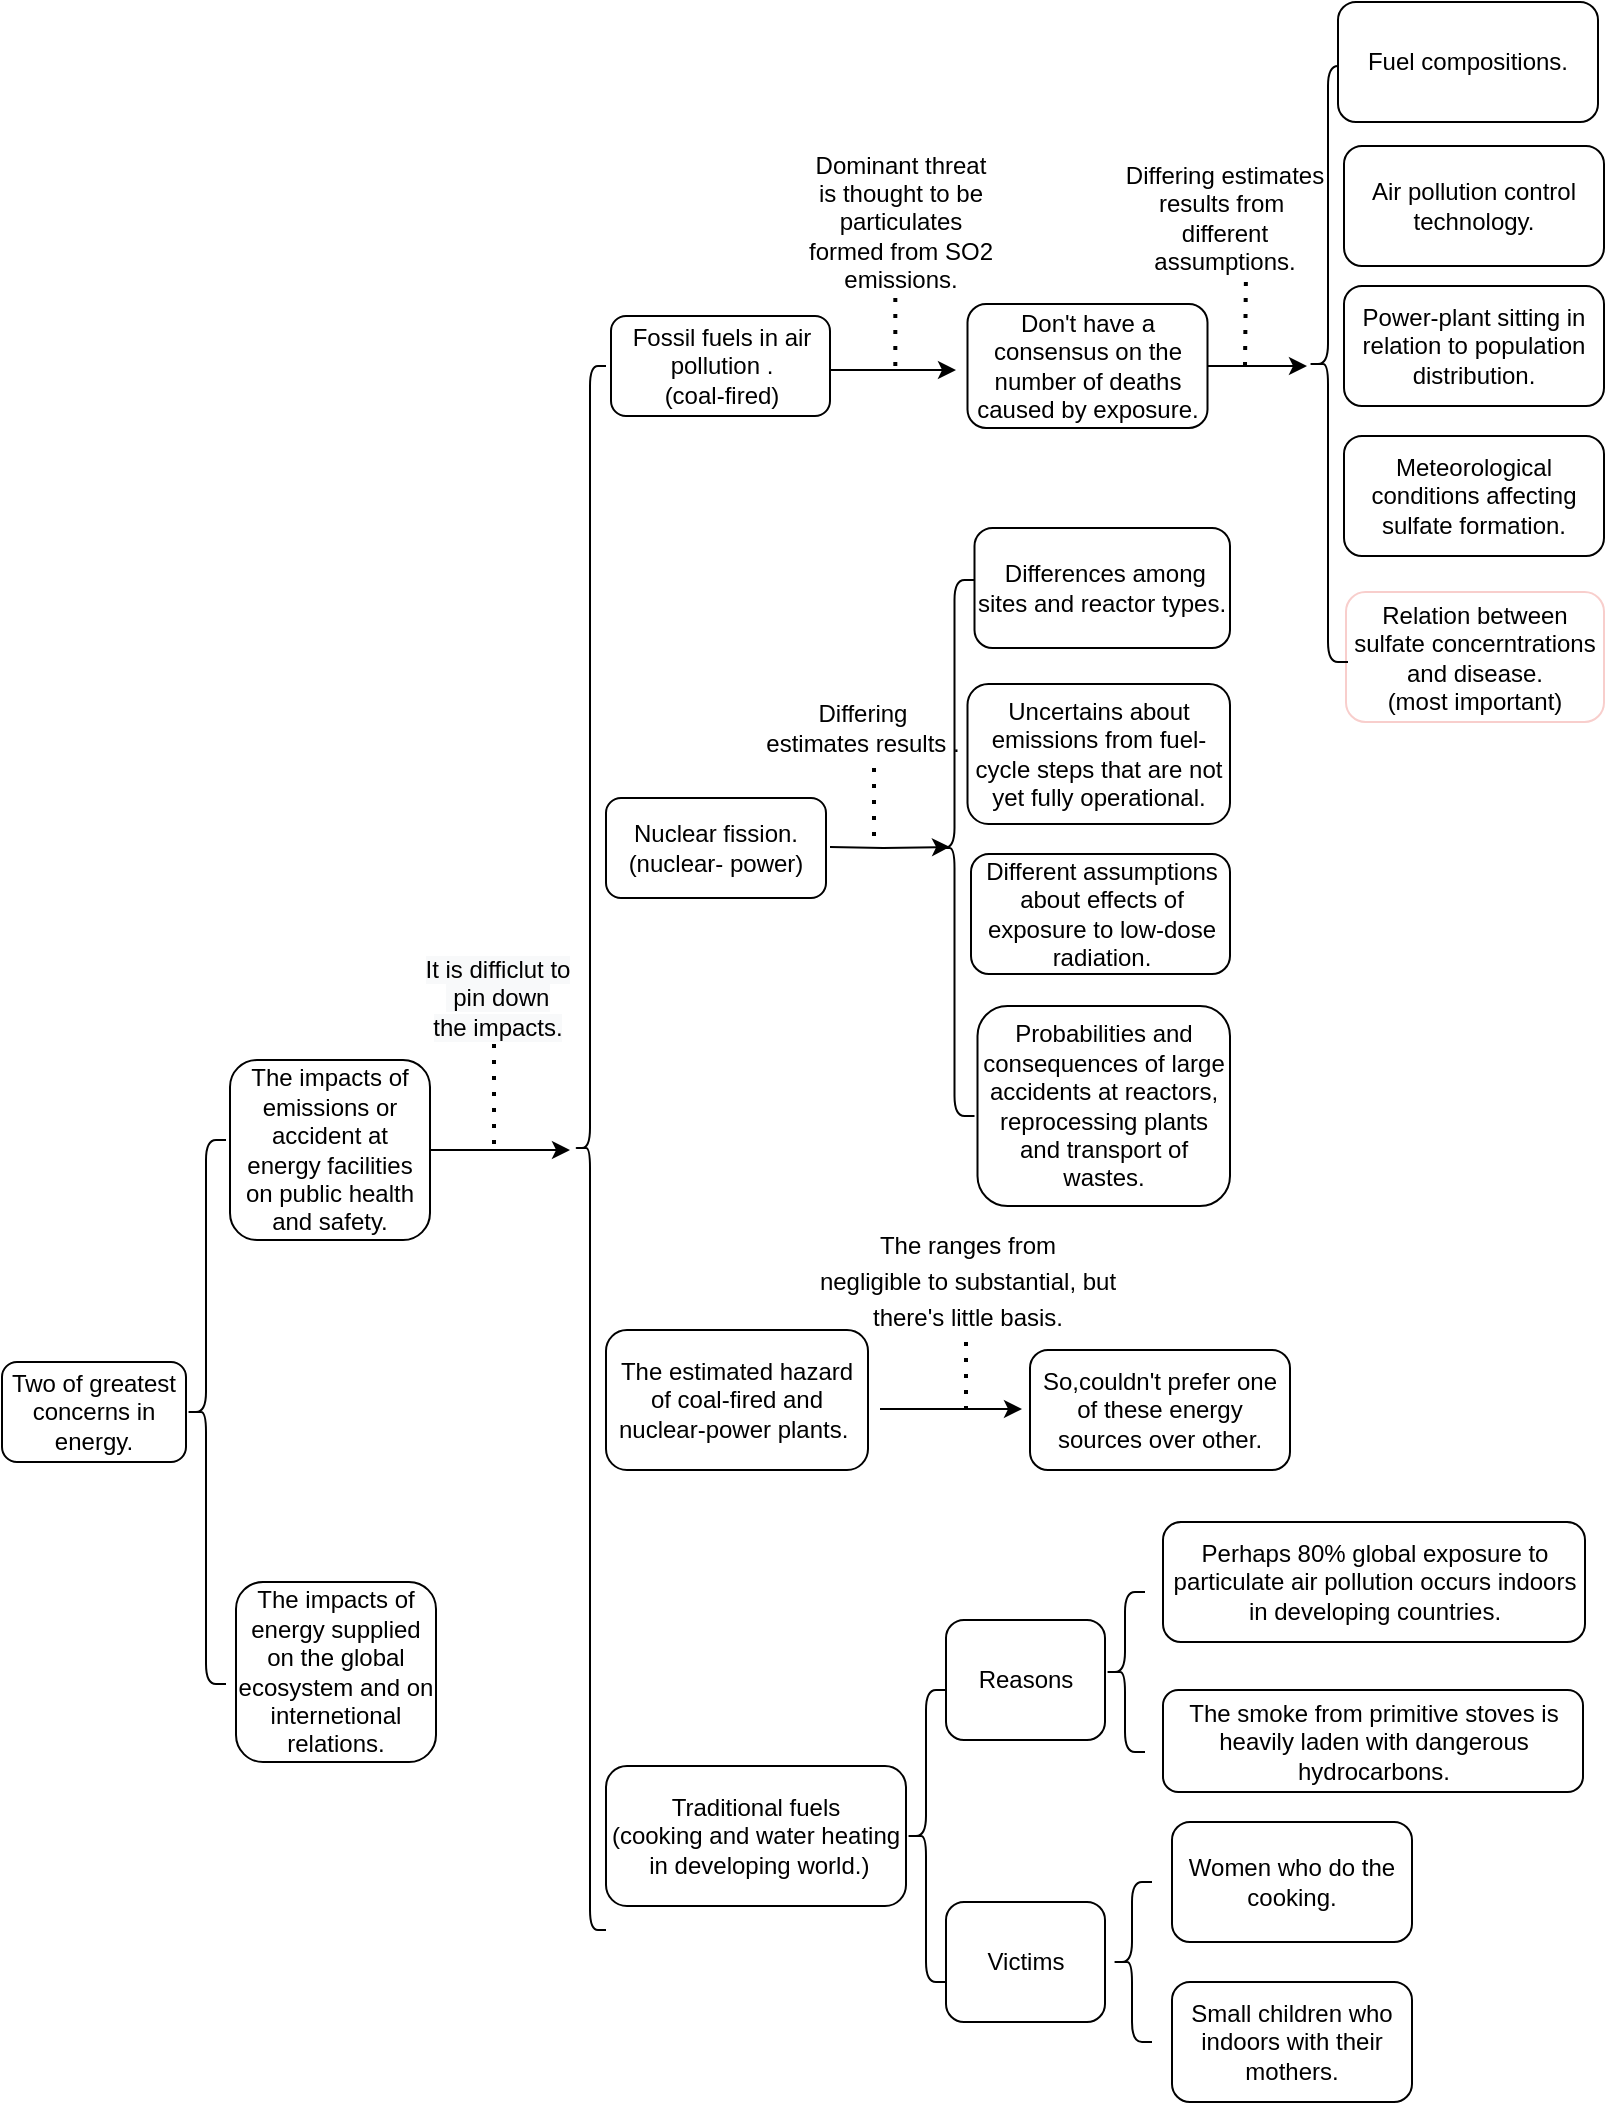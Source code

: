 <mxfile version="13.10.1" type="github">
  <diagram id="HV86x6wX_cSF6RMlQHs8" name="Page-1">
    <mxGraphModel dx="1231" dy="437" grid="1" gridSize="10" guides="1" tooltips="1" connect="1" arrows="1" fold="1" page="1" pageScale="1" pageWidth="827" pageHeight="1169" math="0" shadow="0">
      <root>
        <mxCell id="0" />
        <mxCell id="1" parent="0" />
        <mxCell id="3WgbJdYwUAd_oNcYUVg1-132" value="" style="edgeStyle=orthogonalEdgeStyle;rounded=0;orthogonalLoop=1;jettySize=auto;html=1;" edge="1" parent="1">
          <mxGeometry relative="1" as="geometry">
            <mxPoint x="606" y="242" as="sourcePoint" />
            <mxPoint x="666.5" y="242" as="targetPoint" />
          </mxGeometry>
        </mxCell>
        <mxCell id="3WgbJdYwUAd_oNcYUVg1-1" value="Two of greatest concerns in energy." style="rounded=1;whiteSpace=wrap;html=1;" vertex="1" parent="1">
          <mxGeometry x="14" y="740" width="92" height="50" as="geometry" />
        </mxCell>
        <mxCell id="3WgbJdYwUAd_oNcYUVg1-3" value="" style="shape=curlyBracket;whiteSpace=wrap;html=1;rounded=1;size=0.5;" vertex="1" parent="1">
          <mxGeometry x="106" y="629" width="20" height="272" as="geometry" />
        </mxCell>
        <mxCell id="3WgbJdYwUAd_oNcYUVg1-4" value="The impacts of energy supplied on the global ecosystem and on internetional relations." style="rounded=1;whiteSpace=wrap;html=1;" vertex="1" parent="1">
          <mxGeometry x="131" y="850" width="100" height="90" as="geometry" />
        </mxCell>
        <mxCell id="3WgbJdYwUAd_oNcYUVg1-5" value="The impacts of emissions or accident at energy facilities on public health and safety." style="rounded=1;whiteSpace=wrap;html=1;" vertex="1" parent="1">
          <mxGeometry x="128" y="589" width="100" height="90" as="geometry" />
        </mxCell>
        <mxCell id="3WgbJdYwUAd_oNcYUVg1-9" value="Nuclear fission.&lt;br&gt;(nuclear- power)" style="rounded=1;whiteSpace=wrap;html=1;" vertex="1" parent="1">
          <mxGeometry x="316" y="458" width="110" height="50" as="geometry" />
        </mxCell>
        <mxCell id="3WgbJdYwUAd_oNcYUVg1-11" value="Air pollution control technology." style="rounded=1;whiteSpace=wrap;html=1;" vertex="1" parent="1">
          <mxGeometry x="692" y="132" width="120" height="60" as="geometry" />
        </mxCell>
        <mxCell id="3WgbJdYwUAd_oNcYUVg1-12" value="Power-plant sitting in relation to population distribution." style="rounded=1;whiteSpace=wrap;html=1;" vertex="1" parent="1">
          <mxGeometry x="685" y="202" width="130" height="60" as="geometry" />
        </mxCell>
        <mxCell id="3WgbJdYwUAd_oNcYUVg1-13" value="Meteorological conditions affecting sulfate formation." style="rounded=1;whiteSpace=wrap;html=1;" vertex="1" parent="1">
          <mxGeometry x="685" y="277" width="130" height="60" as="geometry" />
        </mxCell>
        <mxCell id="3WgbJdYwUAd_oNcYUVg1-14" value="Relation between sulfate concerntrations and disease. &lt;br&gt;(most important)" style="rounded=1;whiteSpace=wrap;html=1;strokeColor=#F8CECC;" vertex="1" parent="1">
          <mxGeometry x="686" y="355" width="129" height="65" as="geometry" />
        </mxCell>
        <mxCell id="3WgbJdYwUAd_oNcYUVg1-15" value="" style="shape=curlyBracket;whiteSpace=wrap;html=1;rounded=1;size=0.5;" vertex="1" parent="1">
          <mxGeometry x="667" y="92" width="20" height="298" as="geometry" />
        </mxCell>
        <mxCell id="3WgbJdYwUAd_oNcYUVg1-17" value="&amp;nbsp;Differences among sites and reactor types." style="rounded=1;whiteSpace=wrap;html=1;" vertex="1" parent="1">
          <mxGeometry x="500.25" y="323" width="127.75" height="60" as="geometry" />
        </mxCell>
        <mxCell id="3WgbJdYwUAd_oNcYUVg1-18" value="Uncertains about emissions from fuel-cycle steps that are not yet fully operational." style="rounded=1;whiteSpace=wrap;html=1;" vertex="1" parent="1">
          <mxGeometry x="496.75" y="401" width="131.25" height="70" as="geometry" />
        </mxCell>
        <mxCell id="3WgbJdYwUAd_oNcYUVg1-19" value="Different assumptions about effects of exposure to low-dose radiation." style="rounded=1;whiteSpace=wrap;html=1;" vertex="1" parent="1">
          <mxGeometry x="498.5" y="486" width="129.5" height="60" as="geometry" />
        </mxCell>
        <mxCell id="3WgbJdYwUAd_oNcYUVg1-20" value="Probabilities and consequences of large accidents at reactors, reprocessing plants and transport of wastes." style="rounded=1;whiteSpace=wrap;html=1;" vertex="1" parent="1">
          <mxGeometry x="501.75" y="562" width="126.25" height="100" as="geometry" />
        </mxCell>
        <mxCell id="3WgbJdYwUAd_oNcYUVg1-21" value="" style="shape=curlyBracket;whiteSpace=wrap;html=1;rounded=1;size=0.5;" vertex="1" parent="1">
          <mxGeometry x="480.25" y="349" width="20" height="268" as="geometry" />
        </mxCell>
        <mxCell id="3WgbJdYwUAd_oNcYUVg1-24" value="So,couldn&#39;t prefer one of these energy sources over other." style="rounded=1;whiteSpace=wrap;html=1;" vertex="1" parent="1">
          <mxGeometry x="528" y="734" width="130" height="60" as="geometry" />
        </mxCell>
        <mxCell id="3WgbJdYwUAd_oNcYUVg1-27" value="Traditional fuels &lt;br&gt;(cooking and water heating&lt;br&gt;&amp;nbsp;in developing world.)" style="rounded=1;whiteSpace=wrap;html=1;" vertex="1" parent="1">
          <mxGeometry x="316" y="942" width="150" height="70" as="geometry" />
        </mxCell>
        <mxCell id="3WgbJdYwUAd_oNcYUVg1-29" value="Perhaps 80% global exposure to particulate air pollution occurs indoors in developing countries." style="rounded=1;whiteSpace=wrap;html=1;" vertex="1" parent="1">
          <mxGeometry x="594.5" y="820" width="211" height="60" as="geometry" />
        </mxCell>
        <mxCell id="3WgbJdYwUAd_oNcYUVg1-30" value="Women who do the cooking." style="rounded=1;whiteSpace=wrap;html=1;" vertex="1" parent="1">
          <mxGeometry x="599" y="970" width="120" height="60" as="geometry" />
        </mxCell>
        <mxCell id="3WgbJdYwUAd_oNcYUVg1-32" value="Small children who indoors with their mothers." style="rounded=1;whiteSpace=wrap;html=1;" vertex="1" parent="1">
          <mxGeometry x="599" y="1050" width="120" height="60" as="geometry" />
        </mxCell>
        <mxCell id="3WgbJdYwUAd_oNcYUVg1-33" value="Victims" style="rounded=1;whiteSpace=wrap;html=1;" vertex="1" parent="1">
          <mxGeometry x="486" y="1010" width="79.5" height="60" as="geometry" />
        </mxCell>
        <mxCell id="3WgbJdYwUAd_oNcYUVg1-35" value="" style="shape=curlyBracket;whiteSpace=wrap;html=1;rounded=1;size=0.5;" vertex="1" parent="1">
          <mxGeometry x="569" y="1000" width="20" height="80" as="geometry" />
        </mxCell>
        <mxCell id="3WgbJdYwUAd_oNcYUVg1-76" value="" style="edgeStyle=orthogonalEdgeStyle;rounded=0;orthogonalLoop=1;jettySize=auto;html=1;" edge="1" parent="1">
          <mxGeometry relative="1" as="geometry">
            <mxPoint x="420" y="244" as="sourcePoint" />
            <mxPoint x="491" y="244" as="targetPoint" />
          </mxGeometry>
        </mxCell>
        <mxCell id="3WgbJdYwUAd_oNcYUVg1-37" value="Fossil fuels in air pollution .&lt;br&gt;(coal-fired)" style="rounded=1;whiteSpace=wrap;html=1;" vertex="1" parent="1">
          <mxGeometry x="318.5" y="217" width="109.5" height="50" as="geometry" />
        </mxCell>
        <mxCell id="3WgbJdYwUAd_oNcYUVg1-38" value="" style="shape=curlyBracket;whiteSpace=wrap;html=1;rounded=1;size=0.5;" vertex="1" parent="1">
          <mxGeometry x="300" y="242" width="16" height="782" as="geometry" />
        </mxCell>
        <mxCell id="3WgbJdYwUAd_oNcYUVg1-51" value="Air pollution control technology." style="rounded=1;whiteSpace=wrap;html=1;" vertex="1" parent="1">
          <mxGeometry x="692" y="132" width="120" height="60" as="geometry" />
        </mxCell>
        <mxCell id="3WgbJdYwUAd_oNcYUVg1-52" value="Air pollution control technology." style="rounded=1;whiteSpace=wrap;html=1;" vertex="1" parent="1">
          <mxGeometry x="685" y="132" width="130" height="60" as="geometry" />
        </mxCell>
        <mxCell id="3WgbJdYwUAd_oNcYUVg1-63" value="Don&#39;t have a consensus on the number of deaths caused by exposure." style="rounded=1;whiteSpace=wrap;html=1;" vertex="1" parent="1">
          <mxGeometry x="496.75" y="211" width="120" height="62" as="geometry" />
        </mxCell>
        <mxCell id="3WgbJdYwUAd_oNcYUVg1-75" value="&lt;span style=&quot;color: rgb(0 , 0 , 0) ; font-family: &amp;#34;helvetica&amp;#34; ; font-size: 12px ; font-style: normal ; font-weight: 400 ; letter-spacing: normal ; text-indent: 0px ; text-transform: none ; word-spacing: 0px ; background-color: rgb(248 , 249 , 250) ; display: inline ; float: none&quot;&gt;It is difficlut to&lt;br&gt;&amp;nbsp;pin down &lt;br&gt;the impacts.&lt;/span&gt;" style="text;whiteSpace=wrap;html=1;align=center;" vertex="1" parent="1">
          <mxGeometry x="208" y="530" width="108" height="55" as="geometry" />
        </mxCell>
        <mxCell id="3WgbJdYwUAd_oNcYUVg1-78" value="Differing estimates &lt;br&gt;results from&amp;nbsp;&lt;br&gt;different assumptions." style="text;html=1;strokeColor=none;fillColor=none;align=center;verticalAlign=middle;whiteSpace=wrap;rounded=0;" vertex="1" parent="1">
          <mxGeometry x="571.5" y="138" width="106.5" height="60" as="geometry" />
        </mxCell>
        <mxCell id="3WgbJdYwUAd_oNcYUVg1-82" value="" style="endArrow=none;dashed=1;html=1;dashPattern=1 3;strokeWidth=2;" edge="1" parent="1">
          <mxGeometry width="50" height="50" relative="1" as="geometry">
            <mxPoint x="635.5" y="242" as="sourcePoint" />
            <mxPoint x="636" y="194" as="targetPoint" />
          </mxGeometry>
        </mxCell>
        <mxCell id="3WgbJdYwUAd_oNcYUVg1-84" value="" style="endArrow=none;dashed=1;html=1;dashPattern=1 3;strokeWidth=2;entryX=0.5;entryY=1;entryDx=0;entryDy=0;" edge="1" parent="1">
          <mxGeometry width="50" height="50" relative="1" as="geometry">
            <mxPoint x="260" y="631" as="sourcePoint" />
            <mxPoint x="260" y="579" as="targetPoint" />
          </mxGeometry>
        </mxCell>
        <mxCell id="3WgbJdYwUAd_oNcYUVg1-86" value="" style="edgeStyle=orthogonalEdgeStyle;rounded=0;orthogonalLoop=1;jettySize=auto;html=1;entryX=0.388;entryY=0.498;entryDx=0;entryDy=0;entryPerimeter=0;" edge="1" parent="1" target="3WgbJdYwUAd_oNcYUVg1-21">
          <mxGeometry relative="1" as="geometry">
            <mxPoint x="428" y="482.5" as="sourcePoint" />
            <mxPoint x="474.5" y="482.5" as="targetPoint" />
          </mxGeometry>
        </mxCell>
        <mxCell id="3WgbJdYwUAd_oNcYUVg1-88" value="Differing &lt;br&gt;estimates results ." style="text;html=1;strokeColor=none;fillColor=none;align=center;verticalAlign=middle;whiteSpace=wrap;rounded=0;" vertex="1" parent="1">
          <mxGeometry x="378" y="387" width="133" height="71" as="geometry" />
        </mxCell>
        <mxCell id="3WgbJdYwUAd_oNcYUVg1-89" value="" style="endArrow=none;dashed=1;html=1;dashPattern=1 3;strokeWidth=2;entryX=0.5;entryY=1;entryDx=0;entryDy=0;" edge="1" parent="1">
          <mxGeometry width="50" height="50" relative="1" as="geometry">
            <mxPoint x="450" y="477" as="sourcePoint" />
            <mxPoint x="450" y="437" as="targetPoint" />
          </mxGeometry>
        </mxCell>
        <mxCell id="3WgbJdYwUAd_oNcYUVg1-90" value="&lt;span style=&quot;font-family: &amp;#34;helvetica&amp;#34;&quot;&gt;The estimated hazard of coal-fired and nuclear-power plants.&amp;nbsp;&lt;/span&gt;" style="rounded=1;whiteSpace=wrap;html=1;" vertex="1" parent="1">
          <mxGeometry x="316" y="724" width="131" height="70" as="geometry" />
        </mxCell>
        <mxCell id="3WgbJdYwUAd_oNcYUVg1-95" value="&lt;span style=&quot;font-family: &amp;#34;helvetica&amp;#34;&quot;&gt;Dominant threat &lt;br&gt;is thought to be particulates formed from SO2 emissions.&lt;/span&gt;" style="text;html=1;strokeColor=none;fillColor=none;align=center;verticalAlign=middle;whiteSpace=wrap;rounded=0;" vertex="1" parent="1">
          <mxGeometry x="411.5" y="123" width="102.5" height="94" as="geometry" />
        </mxCell>
        <mxCell id="3WgbJdYwUAd_oNcYUVg1-96" value="" style="endArrow=none;dashed=1;html=1;dashPattern=1 3;strokeWidth=2;entryX=0.5;entryY=1;entryDx=0;entryDy=0;" edge="1" parent="1">
          <mxGeometry width="50" height="50" relative="1" as="geometry">
            <mxPoint x="460.66" y="242" as="sourcePoint" />
            <mxPoint x="460.66" y="202" as="targetPoint" />
          </mxGeometry>
        </mxCell>
        <mxCell id="3WgbJdYwUAd_oNcYUVg1-101" value="&lt;span&gt;The smoke from primitive stoves is heavily laden with dangerous hydrocarbons.&lt;/span&gt;" style="rounded=1;whiteSpace=wrap;html=1;" vertex="1" parent="1">
          <mxGeometry x="594.5" y="904" width="210" height="51" as="geometry" />
        </mxCell>
        <mxCell id="3WgbJdYwUAd_oNcYUVg1-102" value="Reasons" style="rounded=1;whiteSpace=wrap;html=1;" vertex="1" parent="1">
          <mxGeometry x="486" y="869" width="79.5" height="60" as="geometry" />
        </mxCell>
        <mxCell id="3WgbJdYwUAd_oNcYUVg1-103" value="" style="shape=curlyBracket;whiteSpace=wrap;html=1;rounded=1;" vertex="1" parent="1">
          <mxGeometry x="466" y="904" width="20" height="146" as="geometry" />
        </mxCell>
        <mxCell id="3WgbJdYwUAd_oNcYUVg1-104" value="" style="shape=curlyBracket;whiteSpace=wrap;html=1;rounded=1;size=0.5;" vertex="1" parent="1">
          <mxGeometry x="565.5" y="855" width="20" height="80" as="geometry" />
        </mxCell>
        <mxCell id="3WgbJdYwUAd_oNcYUVg1-111" value="&lt;p class=&quot;MsoNormal&quot; style=&quot;line-height: 150%&quot;&gt;&lt;span lang=&quot;EN-US&quot;&gt;The ranges from&lt;br/&gt;negligible to substantial, but there&#39;s little basis.&lt;/span&gt;&lt;/p&gt;" style="text;html=1;strokeColor=none;fillColor=none;align=center;verticalAlign=middle;whiteSpace=wrap;rounded=0;" vertex="1" parent="1">
          <mxGeometry x="416.5" y="674" width="160" height="50" as="geometry" />
        </mxCell>
        <mxCell id="3WgbJdYwUAd_oNcYUVg1-112" value="" style="endArrow=none;dashed=1;html=1;dashPattern=1 3;strokeWidth=2;entryX=0.5;entryY=1;entryDx=0;entryDy=0;" edge="1" parent="1">
          <mxGeometry width="50" height="50" relative="1" as="geometry">
            <mxPoint x="496" y="764" as="sourcePoint" />
            <mxPoint x="496" y="724" as="targetPoint" />
          </mxGeometry>
        </mxCell>
        <mxCell id="3WgbJdYwUAd_oNcYUVg1-113" value="" style="edgeStyle=orthogonalEdgeStyle;rounded=0;orthogonalLoop=1;jettySize=auto;html=1;" edge="1" parent="1">
          <mxGeometry relative="1" as="geometry">
            <mxPoint x="453" y="763.5" as="sourcePoint" />
            <mxPoint x="524" y="763.5" as="targetPoint" />
            <Array as="points">
              <mxPoint x="475" y="764" />
              <mxPoint x="475" y="764" />
            </Array>
          </mxGeometry>
        </mxCell>
        <mxCell id="3WgbJdYwUAd_oNcYUVg1-130" value="" style="endArrow=classic;html=1;exitX=1;exitY=0.5;exitDx=0;exitDy=0;" edge="1" parent="1" source="3WgbJdYwUAd_oNcYUVg1-5">
          <mxGeometry width="50" height="50" relative="1" as="geometry">
            <mxPoint x="528" y="611" as="sourcePoint" />
            <mxPoint x="298" y="634" as="targetPoint" />
          </mxGeometry>
        </mxCell>
        <mxCell id="3WgbJdYwUAd_oNcYUVg1-137" value="Fuel compositions." style="rounded=1;whiteSpace=wrap;html=1;" vertex="1" parent="1">
          <mxGeometry x="682" y="60" width="130" height="60" as="geometry" />
        </mxCell>
      </root>
    </mxGraphModel>
  </diagram>
</mxfile>
